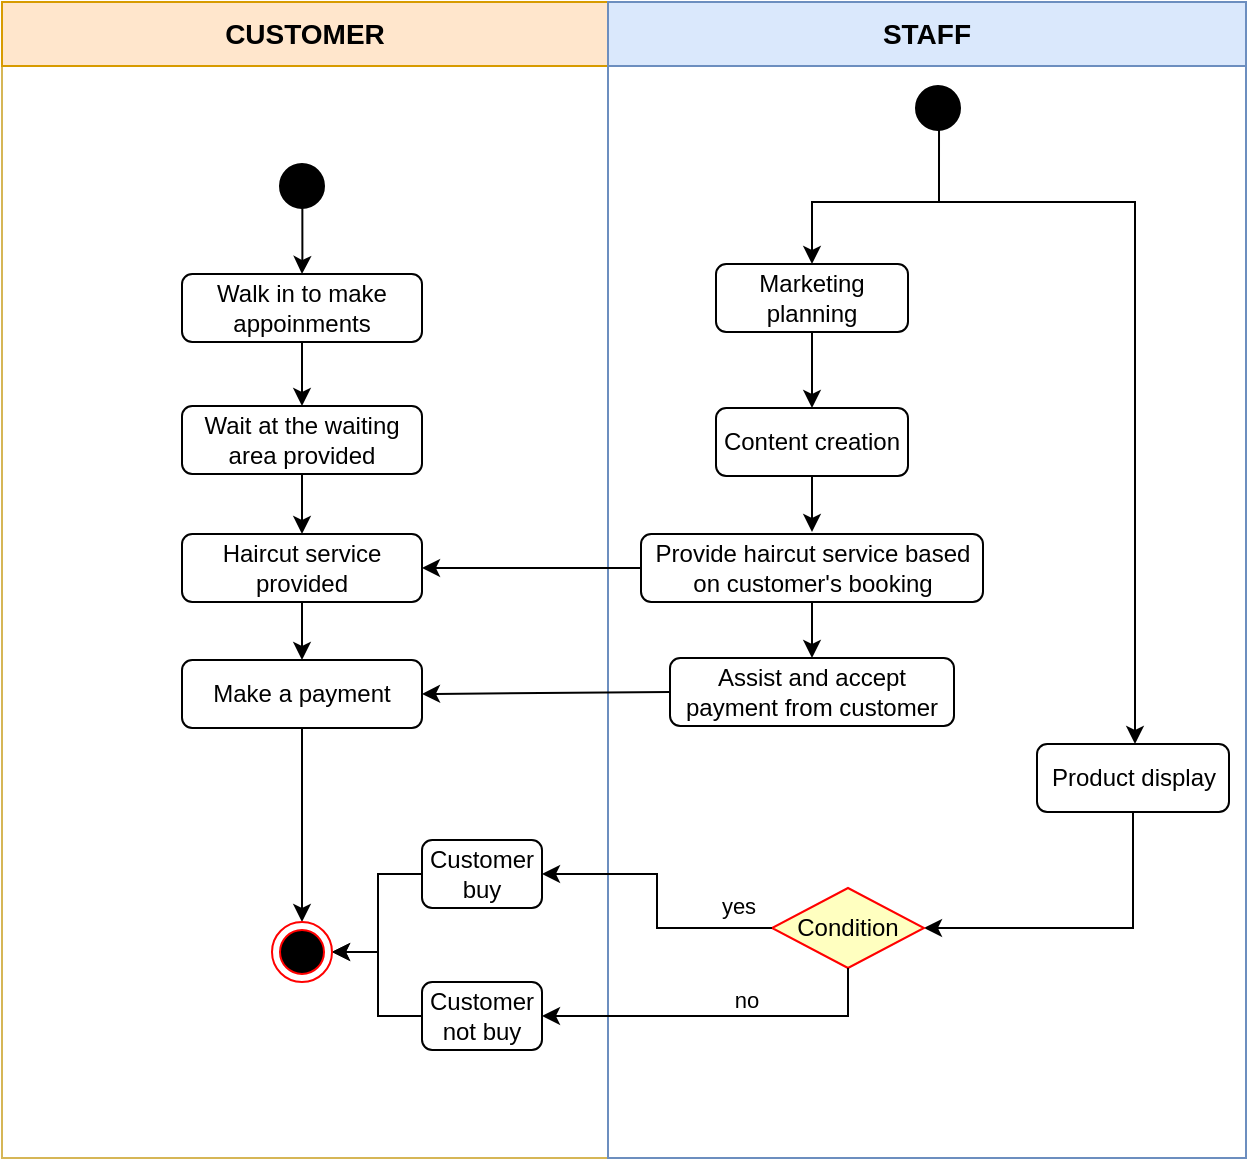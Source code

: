 <mxfile version="24.4.0" type="github">
  <diagram name="Page-1" id="UtILHOOvsMrrQ-R1n7kE">
    <mxGraphModel dx="820" dy="-191" grid="0" gridSize="10" guides="1" tooltips="1" connect="1" arrows="1" fold="1" page="0" pageScale="1" pageWidth="827" pageHeight="1169" math="0" shadow="0">
      <root>
        <mxCell id="0" />
        <mxCell id="1" parent="0" />
        <mxCell id="KepiEa6D_0x9U03XaYwY-1" value="" style="swimlane;startSize=0;fillColor=#fff2cc;strokeColor=#d6b656;" parent="1" vertex="1">
          <mxGeometry x="-187" y="461" width="303" height="578" as="geometry" />
        </mxCell>
        <mxCell id="w3mi6-489EvIM3OzmEsd-10" style="edgeStyle=orthogonalEdgeStyle;rounded=0;orthogonalLoop=1;jettySize=auto;html=1;exitX=0.5;exitY=1;exitDx=0;exitDy=0;entryX=0.5;entryY=0;entryDx=0;entryDy=0;" edge="1" parent="KepiEa6D_0x9U03XaYwY-1" source="w3mi6-489EvIM3OzmEsd-7" target="w3mi6-489EvIM3OzmEsd-8">
          <mxGeometry relative="1" as="geometry" />
        </mxCell>
        <mxCell id="w3mi6-489EvIM3OzmEsd-7" value="Walk in to make appoinments" style="rounded=1;whiteSpace=wrap;html=1;" vertex="1" parent="KepiEa6D_0x9U03XaYwY-1">
          <mxGeometry x="90" y="136" width="120" height="34" as="geometry" />
        </mxCell>
        <mxCell id="w3mi6-489EvIM3OzmEsd-12" style="edgeStyle=orthogonalEdgeStyle;rounded=0;orthogonalLoop=1;jettySize=auto;html=1;exitX=0.5;exitY=1;exitDx=0;exitDy=0;entryX=0.5;entryY=0;entryDx=0;entryDy=0;" edge="1" parent="KepiEa6D_0x9U03XaYwY-1" source="w3mi6-489EvIM3OzmEsd-8" target="w3mi6-489EvIM3OzmEsd-9">
          <mxGeometry relative="1" as="geometry" />
        </mxCell>
        <mxCell id="w3mi6-489EvIM3OzmEsd-8" value="Wait at the waiting area provided" style="rounded=1;whiteSpace=wrap;html=1;" vertex="1" parent="KepiEa6D_0x9U03XaYwY-1">
          <mxGeometry x="90" y="202" width="120" height="34" as="geometry" />
        </mxCell>
        <mxCell id="w3mi6-489EvIM3OzmEsd-14" style="edgeStyle=orthogonalEdgeStyle;rounded=0;orthogonalLoop=1;jettySize=auto;html=1;exitX=0.5;exitY=1;exitDx=0;exitDy=0;entryX=0.5;entryY=0;entryDx=0;entryDy=0;" edge="1" parent="KepiEa6D_0x9U03XaYwY-1" source="w3mi6-489EvIM3OzmEsd-9" target="w3mi6-489EvIM3OzmEsd-13">
          <mxGeometry relative="1" as="geometry" />
        </mxCell>
        <mxCell id="w3mi6-489EvIM3OzmEsd-9" value="Haircut service provided" style="rounded=1;whiteSpace=wrap;html=1;" vertex="1" parent="KepiEa6D_0x9U03XaYwY-1">
          <mxGeometry x="90" y="266" width="120" height="34" as="geometry" />
        </mxCell>
        <mxCell id="w3mi6-489EvIM3OzmEsd-46" style="edgeStyle=orthogonalEdgeStyle;rounded=0;orthogonalLoop=1;jettySize=auto;html=1;exitX=0.5;exitY=1;exitDx=0;exitDy=0;entryX=0.5;entryY=0;entryDx=0;entryDy=0;" edge="1" parent="KepiEa6D_0x9U03XaYwY-1" source="w3mi6-489EvIM3OzmEsd-13" target="w3mi6-489EvIM3OzmEsd-45">
          <mxGeometry relative="1" as="geometry" />
        </mxCell>
        <mxCell id="w3mi6-489EvIM3OzmEsd-13" value="Make a payment" style="rounded=1;whiteSpace=wrap;html=1;" vertex="1" parent="KepiEa6D_0x9U03XaYwY-1">
          <mxGeometry x="90" y="329" width="120" height="34" as="geometry" />
        </mxCell>
        <mxCell id="w3mi6-489EvIM3OzmEsd-16" style="edgeStyle=orthogonalEdgeStyle;rounded=0;orthogonalLoop=1;jettySize=auto;html=1;exitX=0.506;exitY=0.877;exitDx=0;exitDy=0;exitPerimeter=0;" edge="1" parent="KepiEa6D_0x9U03XaYwY-1" source="w3mi6-489EvIM3OzmEsd-15" target="w3mi6-489EvIM3OzmEsd-7">
          <mxGeometry relative="1" as="geometry" />
        </mxCell>
        <mxCell id="w3mi6-489EvIM3OzmEsd-15" value="" style="ellipse;html=1;shape=startState;fillColor=#000000;strokeColor=#000000;" vertex="1" parent="KepiEa6D_0x9U03XaYwY-1">
          <mxGeometry x="135" y="77" width="30" height="30" as="geometry" />
        </mxCell>
        <mxCell id="w3mi6-489EvIM3OzmEsd-47" style="edgeStyle=elbowEdgeStyle;rounded=0;orthogonalLoop=1;jettySize=auto;html=1;exitX=0;exitY=0.5;exitDx=0;exitDy=0;entryX=1;entryY=0.5;entryDx=0;entryDy=0;" edge="1" parent="KepiEa6D_0x9U03XaYwY-1" source="w3mi6-489EvIM3OzmEsd-37" target="w3mi6-489EvIM3OzmEsd-45">
          <mxGeometry relative="1" as="geometry">
            <Array as="points">
              <mxPoint x="188" y="456" />
            </Array>
          </mxGeometry>
        </mxCell>
        <mxCell id="w3mi6-489EvIM3OzmEsd-37" value="Customer buy" style="rounded=1;whiteSpace=wrap;html=1;" vertex="1" parent="KepiEa6D_0x9U03XaYwY-1">
          <mxGeometry x="210" y="419" width="60" height="34" as="geometry" />
        </mxCell>
        <mxCell id="w3mi6-489EvIM3OzmEsd-48" style="edgeStyle=orthogonalEdgeStyle;rounded=0;orthogonalLoop=1;jettySize=auto;html=1;exitX=0;exitY=0.5;exitDx=0;exitDy=0;entryX=1;entryY=0.5;entryDx=0;entryDy=0;" edge="1" parent="KepiEa6D_0x9U03XaYwY-1" source="w3mi6-489EvIM3OzmEsd-38" target="w3mi6-489EvIM3OzmEsd-45">
          <mxGeometry relative="1" as="geometry">
            <Array as="points">
              <mxPoint x="188" y="507" />
              <mxPoint x="188" y="475" />
            </Array>
          </mxGeometry>
        </mxCell>
        <mxCell id="w3mi6-489EvIM3OzmEsd-38" value="Customer not buy" style="rounded=1;whiteSpace=wrap;html=1;" vertex="1" parent="KepiEa6D_0x9U03XaYwY-1">
          <mxGeometry x="210" y="490" width="60" height="34" as="geometry" />
        </mxCell>
        <mxCell id="w3mi6-489EvIM3OzmEsd-43" value="CUSTOMER" style="html=1;whiteSpace=wrap;fillColor=#ffe6cc;strokeColor=#d79b00;fontStyle=1;fontSize=14;" vertex="1" parent="KepiEa6D_0x9U03XaYwY-1">
          <mxGeometry width="303" height="32" as="geometry" />
        </mxCell>
        <mxCell id="w3mi6-489EvIM3OzmEsd-45" value="" style="ellipse;html=1;shape=endState;fillColor=#000000;strokeColor=#ff0000;" vertex="1" parent="KepiEa6D_0x9U03XaYwY-1">
          <mxGeometry x="135" y="460" width="30" height="30" as="geometry" />
        </mxCell>
        <mxCell id="w3mi6-489EvIM3OzmEsd-1" value="" style="swimlane;startSize=0;fillColor=#dae8fc;strokeColor=#6c8ebf;" vertex="1" parent="1">
          <mxGeometry x="116" y="461" width="319" height="578" as="geometry" />
        </mxCell>
        <mxCell id="w3mi6-489EvIM3OzmEsd-18" style="edgeStyle=orthogonalEdgeStyle;rounded=0;orthogonalLoop=1;jettySize=auto;html=1;exitX=0.517;exitY=0.867;exitDx=0;exitDy=0;entryX=0.5;entryY=0;entryDx=0;entryDy=0;exitPerimeter=0;" edge="1" parent="w3mi6-489EvIM3OzmEsd-1" source="w3mi6-489EvIM3OzmEsd-5" target="w3mi6-489EvIM3OzmEsd-17">
          <mxGeometry relative="1" as="geometry">
            <Array as="points">
              <mxPoint x="165" y="100" />
              <mxPoint x="102" y="100" />
            </Array>
          </mxGeometry>
        </mxCell>
        <mxCell id="w3mi6-489EvIM3OzmEsd-5" value="" style="ellipse;html=1;shape=startState;fillColor=#000000;strokeColor=#000000;" vertex="1" parent="w3mi6-489EvIM3OzmEsd-1">
          <mxGeometry x="150" y="38" width="30" height="30" as="geometry" />
        </mxCell>
        <mxCell id="w3mi6-489EvIM3OzmEsd-20" style="edgeStyle=orthogonalEdgeStyle;rounded=0;orthogonalLoop=1;jettySize=auto;html=1;exitX=0.5;exitY=1;exitDx=0;exitDy=0;entryX=0.5;entryY=0;entryDx=0;entryDy=0;" edge="1" parent="w3mi6-489EvIM3OzmEsd-1" source="w3mi6-489EvIM3OzmEsd-17" target="w3mi6-489EvIM3OzmEsd-19">
          <mxGeometry relative="1" as="geometry" />
        </mxCell>
        <mxCell id="w3mi6-489EvIM3OzmEsd-17" value="Marketing planning" style="rounded=1;whiteSpace=wrap;html=1;" vertex="1" parent="w3mi6-489EvIM3OzmEsd-1">
          <mxGeometry x="54" y="131" width="96" height="34" as="geometry" />
        </mxCell>
        <mxCell id="w3mi6-489EvIM3OzmEsd-24" style="edgeStyle=orthogonalEdgeStyle;rounded=0;orthogonalLoop=1;jettySize=auto;html=1;exitX=0.5;exitY=1;exitDx=0;exitDy=0;entryX=0.5;entryY=0;entryDx=0;entryDy=0;" edge="1" parent="w3mi6-489EvIM3OzmEsd-1" source="w3mi6-489EvIM3OzmEsd-19">
          <mxGeometry relative="1" as="geometry">
            <mxPoint x="102" y="265" as="targetPoint" />
          </mxGeometry>
        </mxCell>
        <mxCell id="w3mi6-489EvIM3OzmEsd-19" value="Content creation" style="rounded=1;whiteSpace=wrap;html=1;" vertex="1" parent="w3mi6-489EvIM3OzmEsd-1">
          <mxGeometry x="54" y="203" width="96" height="34" as="geometry" />
        </mxCell>
        <mxCell id="w3mi6-489EvIM3OzmEsd-25" style="edgeStyle=orthogonalEdgeStyle;rounded=0;orthogonalLoop=1;jettySize=auto;html=1;exitX=0.5;exitY=1;exitDx=0;exitDy=0;entryX=0.5;entryY=0;entryDx=0;entryDy=0;" edge="1" parent="w3mi6-489EvIM3OzmEsd-1" target="w3mi6-489EvIM3OzmEsd-22">
          <mxGeometry relative="1" as="geometry">
            <mxPoint x="102" y="299" as="sourcePoint" />
          </mxGeometry>
        </mxCell>
        <mxCell id="w3mi6-489EvIM3OzmEsd-21" value="Provide haircut service based on customer&#39;s booking" style="rounded=1;whiteSpace=wrap;html=1;" vertex="1" parent="w3mi6-489EvIM3OzmEsd-1">
          <mxGeometry x="16.5" y="266" width="171" height="34" as="geometry" />
        </mxCell>
        <mxCell id="w3mi6-489EvIM3OzmEsd-22" value="Assist and accept payment from customer" style="rounded=1;whiteSpace=wrap;html=1;" vertex="1" parent="w3mi6-489EvIM3OzmEsd-1">
          <mxGeometry x="31" y="328" width="142" height="34" as="geometry" />
        </mxCell>
        <mxCell id="w3mi6-489EvIM3OzmEsd-36" style="edgeStyle=orthogonalEdgeStyle;rounded=0;orthogonalLoop=1;jettySize=auto;html=1;exitX=0.5;exitY=1;exitDx=0;exitDy=0;entryX=1;entryY=0.5;entryDx=0;entryDy=0;" edge="1" parent="w3mi6-489EvIM3OzmEsd-1" source="w3mi6-489EvIM3OzmEsd-23" target="w3mi6-489EvIM3OzmEsd-30">
          <mxGeometry relative="1" as="geometry" />
        </mxCell>
        <mxCell id="w3mi6-489EvIM3OzmEsd-23" value="Product display" style="rounded=1;whiteSpace=wrap;html=1;" vertex="1" parent="w3mi6-489EvIM3OzmEsd-1">
          <mxGeometry x="214.5" y="371" width="96" height="34" as="geometry" />
        </mxCell>
        <mxCell id="w3mi6-489EvIM3OzmEsd-29" style="edgeStyle=orthogonalEdgeStyle;rounded=0;orthogonalLoop=1;jettySize=auto;html=1;entryX=0.5;entryY=0;entryDx=0;entryDy=0;" edge="1" parent="w3mi6-489EvIM3OzmEsd-1">
          <mxGeometry relative="1" as="geometry">
            <mxPoint x="165.5" y="99" as="sourcePoint" />
            <mxPoint x="263.5" y="371" as="targetPoint" />
            <Array as="points">
              <mxPoint x="165" y="100" />
              <mxPoint x="264" y="100" />
            </Array>
          </mxGeometry>
        </mxCell>
        <mxCell id="w3mi6-489EvIM3OzmEsd-30" value="Condition" style="rhombus;whiteSpace=wrap;html=1;fontColor=#000000;fillColor=#ffffc0;strokeColor=#ff0000;" vertex="1" parent="w3mi6-489EvIM3OzmEsd-1">
          <mxGeometry x="82" y="443" width="76" height="40" as="geometry" />
        </mxCell>
        <mxCell id="w3mi6-489EvIM3OzmEsd-44" value="STAFF" style="html=1;whiteSpace=wrap;fillColor=#dae8fc;strokeColor=#6c8ebf;fontStyle=1;fontSize=14;" vertex="1" parent="w3mi6-489EvIM3OzmEsd-1">
          <mxGeometry width="319" height="32" as="geometry" />
        </mxCell>
        <mxCell id="w3mi6-489EvIM3OzmEsd-34" style="rounded=0;orthogonalLoop=1;jettySize=auto;html=1;exitX=0;exitY=0.5;exitDx=0;exitDy=0;entryX=1;entryY=0.5;entryDx=0;entryDy=0;" edge="1" parent="1" source="w3mi6-489EvIM3OzmEsd-21" target="w3mi6-489EvIM3OzmEsd-9">
          <mxGeometry relative="1" as="geometry" />
        </mxCell>
        <mxCell id="w3mi6-489EvIM3OzmEsd-35" style="rounded=0;orthogonalLoop=1;jettySize=auto;html=1;exitX=0;exitY=0.5;exitDx=0;exitDy=0;entryX=1;entryY=0.5;entryDx=0;entryDy=0;" edge="1" parent="1" source="w3mi6-489EvIM3OzmEsd-22" target="w3mi6-489EvIM3OzmEsd-13">
          <mxGeometry relative="1" as="geometry" />
        </mxCell>
        <mxCell id="w3mi6-489EvIM3OzmEsd-39" style="edgeStyle=orthogonalEdgeStyle;rounded=0;orthogonalLoop=1;jettySize=auto;html=1;exitX=0;exitY=0.5;exitDx=0;exitDy=0;entryX=1;entryY=0.5;entryDx=0;entryDy=0;" edge="1" parent="1" source="w3mi6-489EvIM3OzmEsd-30" target="w3mi6-489EvIM3OzmEsd-37">
          <mxGeometry relative="1" as="geometry" />
        </mxCell>
        <mxCell id="w3mi6-489EvIM3OzmEsd-41" value="yes" style="edgeLabel;html=1;align=center;verticalAlign=middle;resizable=0;points=[];" vertex="1" connectable="0" parent="w3mi6-489EvIM3OzmEsd-39">
          <mxGeometry x="-0.539" relative="1" as="geometry">
            <mxPoint x="15" y="-11" as="offset" />
          </mxGeometry>
        </mxCell>
        <mxCell id="w3mi6-489EvIM3OzmEsd-40" style="edgeStyle=orthogonalEdgeStyle;rounded=0;orthogonalLoop=1;jettySize=auto;html=1;exitX=0.5;exitY=1;exitDx=0;exitDy=0;entryX=1;entryY=0.5;entryDx=0;entryDy=0;" edge="1" parent="1" source="w3mi6-489EvIM3OzmEsd-30" target="w3mi6-489EvIM3OzmEsd-38">
          <mxGeometry relative="1" as="geometry" />
        </mxCell>
        <mxCell id="w3mi6-489EvIM3OzmEsd-42" value="no" style="edgeLabel;html=1;align=center;verticalAlign=middle;resizable=0;points=[];" vertex="1" connectable="0" parent="w3mi6-489EvIM3OzmEsd-40">
          <mxGeometry x="-0.267" y="-1" relative="1" as="geometry">
            <mxPoint x="-10" y="-7" as="offset" />
          </mxGeometry>
        </mxCell>
      </root>
    </mxGraphModel>
  </diagram>
</mxfile>
